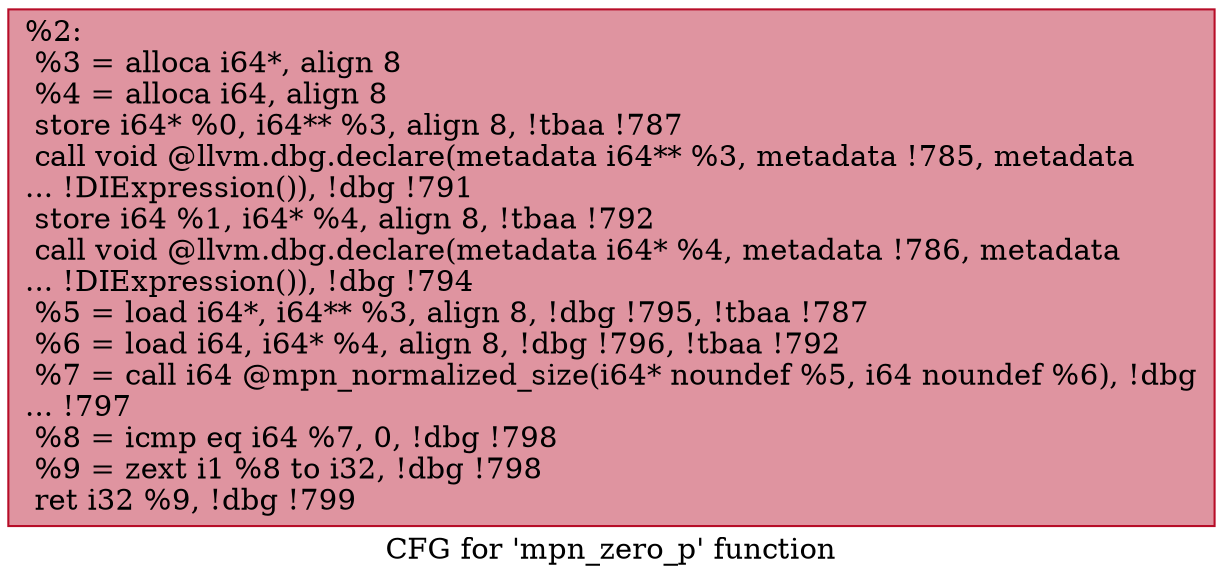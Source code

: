 digraph "CFG for 'mpn_zero_p' function" {
	label="CFG for 'mpn_zero_p' function";

	Node0x19e7270 [shape=record,color="#b70d28ff", style=filled, fillcolor="#b70d2870",label="{%2:\l  %3 = alloca i64*, align 8\l  %4 = alloca i64, align 8\l  store i64* %0, i64** %3, align 8, !tbaa !787\l  call void @llvm.dbg.declare(metadata i64** %3, metadata !785, metadata\l... !DIExpression()), !dbg !791\l  store i64 %1, i64* %4, align 8, !tbaa !792\l  call void @llvm.dbg.declare(metadata i64* %4, metadata !786, metadata\l... !DIExpression()), !dbg !794\l  %5 = load i64*, i64** %3, align 8, !dbg !795, !tbaa !787\l  %6 = load i64, i64* %4, align 8, !dbg !796, !tbaa !792\l  %7 = call i64 @mpn_normalized_size(i64* noundef %5, i64 noundef %6), !dbg\l... !797\l  %8 = icmp eq i64 %7, 0, !dbg !798\l  %9 = zext i1 %8 to i32, !dbg !798\l  ret i32 %9, !dbg !799\l}"];
}

